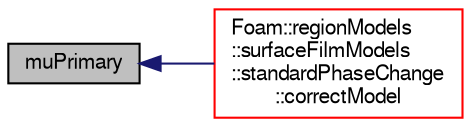 digraph "muPrimary"
{
  bgcolor="transparent";
  edge [fontname="FreeSans",fontsize="10",labelfontname="FreeSans",labelfontsize="10"];
  node [fontname="FreeSans",fontsize="10",shape=record];
  rankdir="LR";
  Node3423 [label="muPrimary",height=0.2,width=0.4,color="black", fillcolor="grey75", style="filled", fontcolor="black"];
  Node3423 -> Node3424 [dir="back",color="midnightblue",fontsize="10",style="solid",fontname="FreeSans"];
  Node3424 [label="Foam::regionModels\l::surfaceFilmModels\l::standardPhaseChange\l::correctModel",height=0.2,width=0.4,color="red",URL="$a29174.html#abd12427a5e2dc465d748364b75b41c46",tooltip="Correct. "];
}
